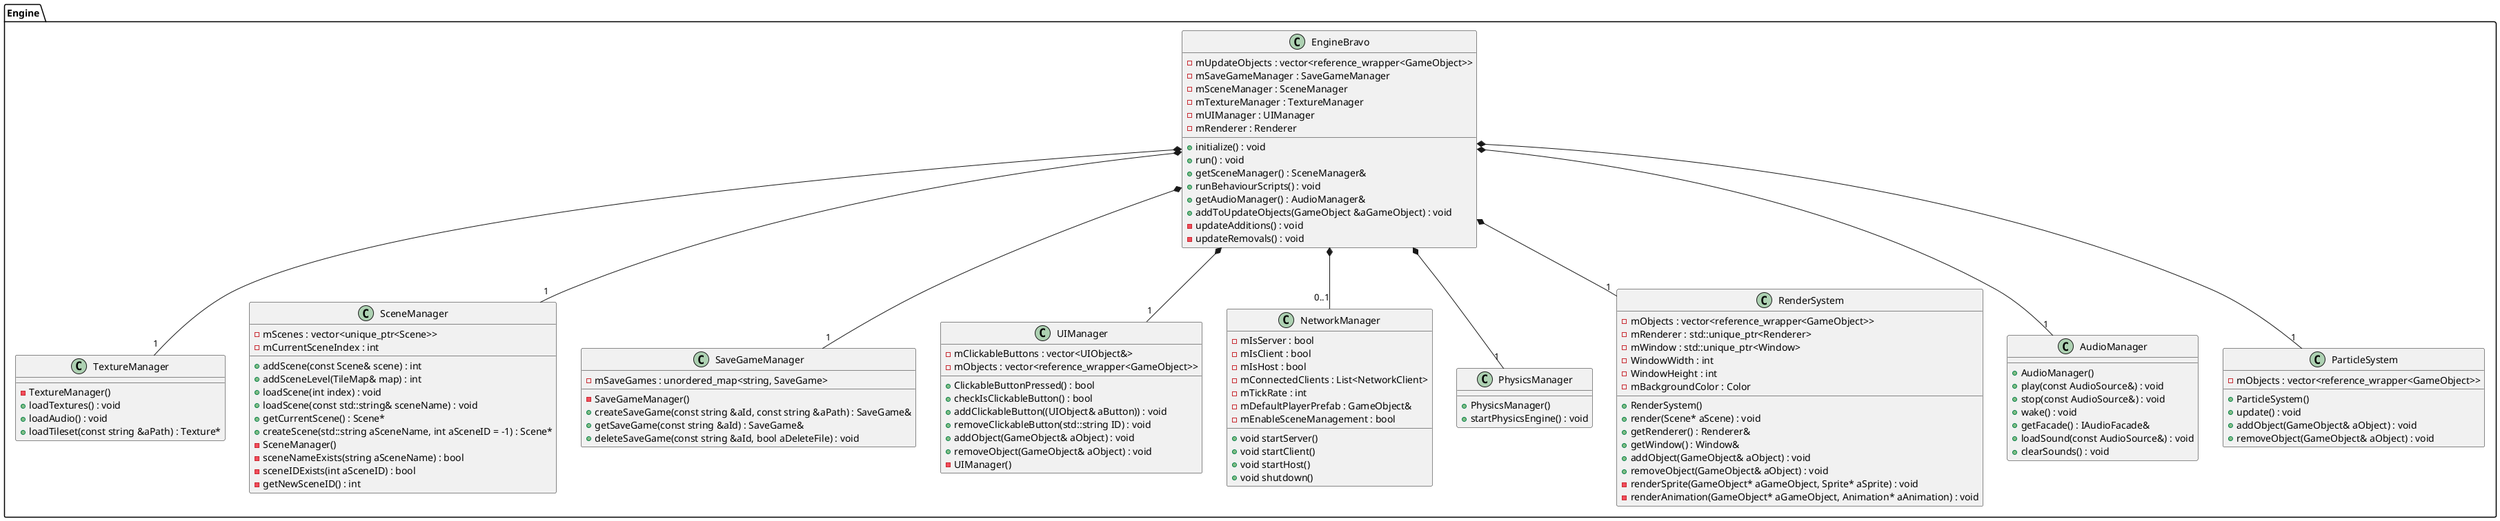 @startuml enginePackageClassDiagram
package Engine {
    class EngineBravo {
        + initialize() : void
        + run() : void
        + getSceneManager() : SceneManager&
        + runBehaviourScripts() : void
        + getAudioManager() : AudioManager&
        + addToUpdateObjects(GameObject &aGameObject) : void
        - updateAdditions() : void
        - updateRemovals() : void
        - mUpdateObjects : vector<reference_wrapper<GameObject>>
        - mSaveGameManager : SaveGameManager 
        - mSceneManager : SceneManager
        - mTextureManager : TextureManager
        - mUIManager : UIManager
        - mRenderer : Renderer
    }

    class TextureManager {
        - TextureManager()
        + loadTextures() : void
        + loadAudio() : void
        + loadTileset(const string &aPath) : Texture*
    }

    class SceneManager {
        + addScene(const Scene& scene) : int
        + addSceneLevel(TileMap& map) : int
        + loadScene(int index) : void
        + loadScene(const std::string& sceneName) : void
        + getCurrentScene() : Scene*
        + createScene(std::string aSceneName, int aSceneID = -1) : Scene*
        - SceneManager()
        - sceneNameExists(string aSceneName) : bool
        - sceneIDExists(int aSceneID) : bool
        - getNewSceneID() : int
        - mScenes : vector<unique_ptr<Scene>>
        - mCurrentSceneIndex : int
    }

    class SaveGameManager {
        - SaveGameManager()
        + createSaveGame(const string &aId, const string &aPath) : SaveGame&
        + getSaveGame(const string &aId) : SaveGame&
        + deleteSaveGame(const string &aId, bool aDeleteFile) : void
        - mSaveGames : unordered_map<string, SaveGame> 
    }

    class UIManager {
        - mClickableButtons : vector<UIObject&>
        - mObjects : vector<reference_wrapper<GameObject>>
        + ClickableButtonPressed() : bool
        + checkIsClickableButton() : bool
        + addClickableButton((UIObject& aButton)) : void
        + removeClickableButton(std::string ID) : void
        + addObject(GameObject& aObject) : void
        + removeObject(GameObject& aObject) : void
        - UIManager()
    }

    class NetworkManager {
        + void startServer()
        + void startClient()
        + void startHost()
        + void shutdown()
        - mIsServer : bool
        - mIsClient : bool
        - mIsHost : bool
        - mConnectedClients : List<NetworkClient>
        - mTickRate : int
        - mDefaultPlayerPrefab : GameObject&
        - mEnableSceneManagement : bool
    }

    class PhysicsManager {
        + PhysicsManager()
        + startPhysicsEngine() : void
    }

    class RenderSystem {
        + RenderSystem()
        + render(Scene* aScene) : void 
        + getRenderer() : Renderer& 
        + getWindow() : Window&
        + addObject(GameObject& aObject) : void
        + removeObject(GameObject& aObject) : void
        - mObjects : vector<reference_wrapper<GameObject>>
        - renderSprite(GameObject* aGameObject, Sprite* aSprite) : void 
        - renderAnimation(GameObject* aGameObject, Animation* aAnimation) : void 
        - mRenderer : std::unique_ptr<Renderer> 
        - mWindow : std::unique_ptr<Window> 
        - WindowWidth : int 
        - WindowHeight : int 
        - mBackgroundColor : Color 
    }

    class AudioManager {
        + AudioManager()
        + play(const AudioSource&) : void
        + stop(const AudioSource&) : void
        + wake() : void
        + getFacade() : IAudioFacade&
        + loadSound(const AudioSource&) : void
        + clearSounds() : void
    }

    class ParticleSystem {
        + ParticleSystem()
        + update() : void
        + addObject(GameObject& aObject) : void
        + removeObject(GameObject& aObject) : void
        - mObjects : vector<reference_wrapper<GameObject>>
    }

    EngineBravo *-- "1" SceneManager
    EngineBravo *-- "1" SaveGameManager
    EngineBravo *-- "1" UIManager
    EngineBravo *-- "1" TextureManager
    EngineBravo *-- "0..1" NetworkManager 
    EngineBravo *-- "1" PhysicsManager
    EngineBravo *-- "1" RenderSystem
    EngineBravo *-- "1" AudioManager
    EngineBravo *-- "1" ParticleSystem
}
@enduml